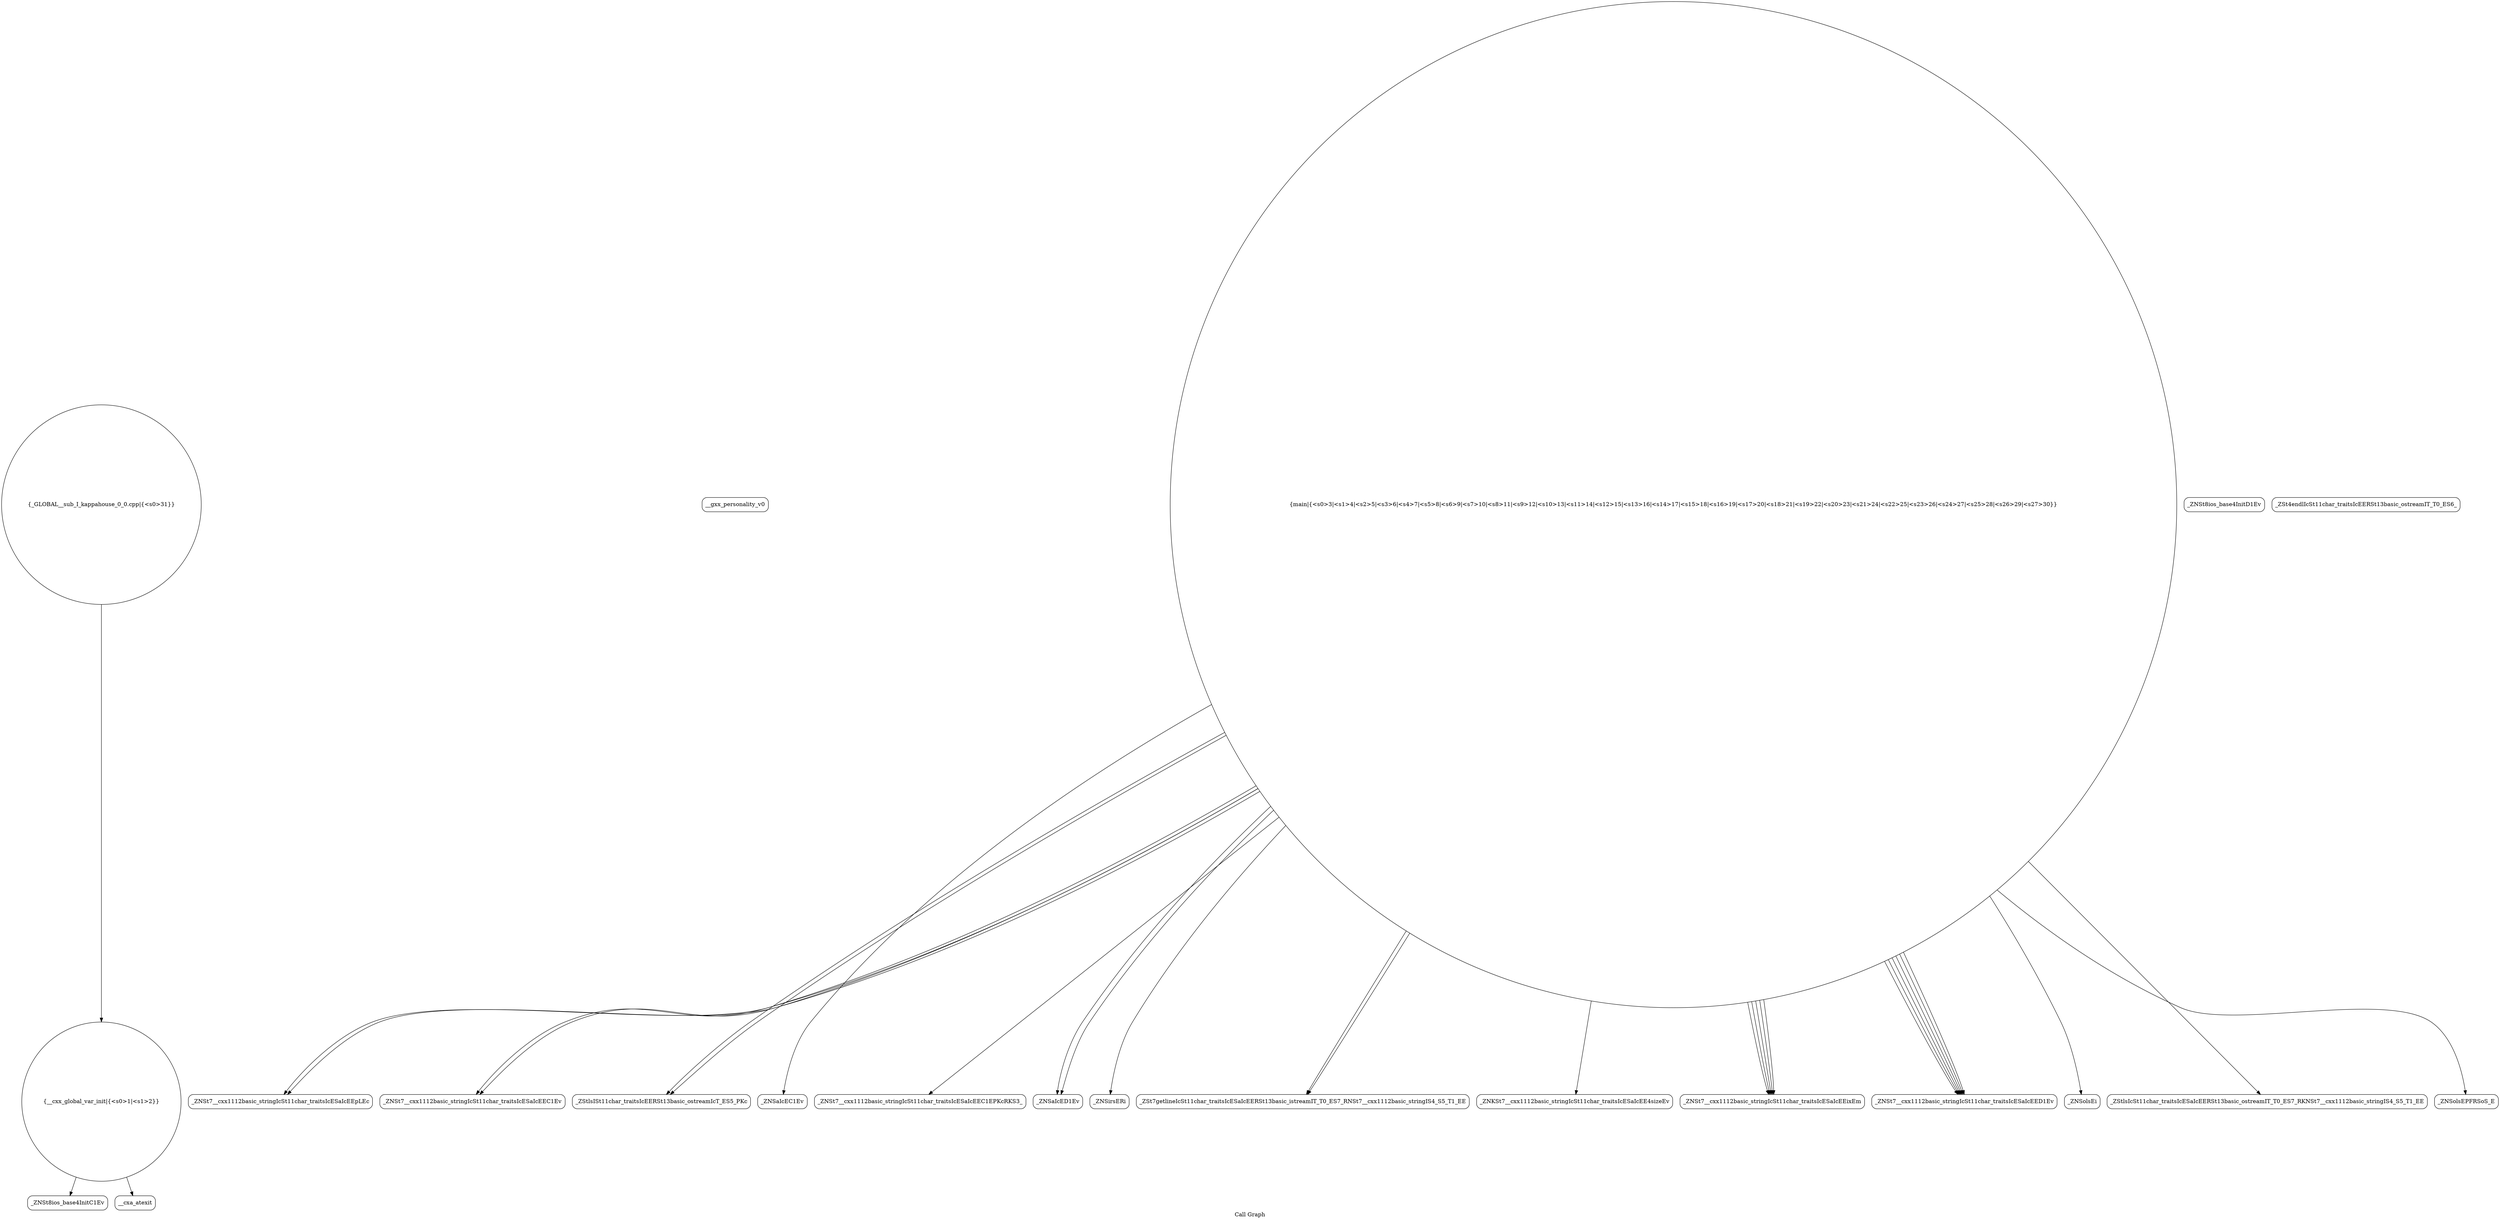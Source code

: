digraph "Call Graph" {
	label="Call Graph";

	Node0x564dc83892a0 [shape=record,shape=circle,label="{__cxx_global_var_init|{<s0>1|<s1>2}}"];
	Node0x564dc83892a0:s0 -> Node0x564dc8389320[color=black];
	Node0x564dc83892a0:s1 -> Node0x564dc83beae0[color=black];
	Node0x564dc83bece0 [shape=record,shape=Mrecord,label="{__gxx_personality_v0}"];
	Node0x564dc83bf060 [shape=record,shape=Mrecord,label="{_ZNSt7__cxx1112basic_stringIcSt11char_traitsIcESaIcEEpLEc}"];
	Node0x564dc83bf3e0 [shape=record,shape=circle,label="{_GLOBAL__sub_I_kappahouse_0_0.cpp|{<s0>31}}"];
	Node0x564dc83bf3e0:s0 -> Node0x564dc83892a0[color=black];
	Node0x564dc83bea60 [shape=record,shape=Mrecord,label="{_ZNSt8ios_base4InitD1Ev}"];
	Node0x564dc83bede0 [shape=record,shape=Mrecord,label="{_ZNSt7__cxx1112basic_stringIcSt11char_traitsIcESaIcEEC1Ev}"];
	Node0x564dc83bf160 [shape=record,shape=Mrecord,label="{_ZStlsISt11char_traitsIcEERSt13basic_ostreamIcT_ES5_PKc}"];
	Node0x564dc83beb60 [shape=record,shape=circle,label="{main|{<s0>3|<s1>4|<s2>5|<s3>6|<s4>7|<s5>8|<s6>9|<s7>10|<s8>11|<s9>12|<s10>13|<s11>14|<s12>15|<s13>16|<s14>17|<s15>18|<s16>19|<s17>20|<s18>21|<s19>22|<s20>23|<s21>24|<s22>25|<s23>26|<s24>27|<s25>28|<s26>29|<s27>30}}"];
	Node0x564dc83beb60:s0 -> Node0x564dc83bebe0[color=black];
	Node0x564dc83beb60:s1 -> Node0x564dc83bec60[color=black];
	Node0x564dc83beb60:s2 -> Node0x564dc83bed60[color=black];
	Node0x564dc83beb60:s3 -> Node0x564dc83bede0[color=black];
	Node0x564dc83beb60:s4 -> Node0x564dc83bee60[color=black];
	Node0x564dc83beb60:s5 -> Node0x564dc83beee0[color=black];
	Node0x564dc83beb60:s6 -> Node0x564dc83beee0[color=black];
	Node0x564dc83beb60:s7 -> Node0x564dc83bede0[color=black];
	Node0x564dc83beb60:s8 -> Node0x564dc83bef60[color=black];
	Node0x564dc83beb60:s9 -> Node0x564dc83befe0[color=black];
	Node0x564dc83beb60:s10 -> Node0x564dc83befe0[color=black];
	Node0x564dc83beb60:s11 -> Node0x564dc83befe0[color=black];
	Node0x564dc83beb60:s12 -> Node0x564dc83befe0[color=black];
	Node0x564dc83beb60:s13 -> Node0x564dc83bf060[color=black];
	Node0x564dc83beb60:s14 -> Node0x564dc83bed60[color=black];
	Node0x564dc83beb60:s15 -> Node0x564dc83bf360[color=black];
	Node0x564dc83beb60:s16 -> Node0x564dc83befe0[color=black];
	Node0x564dc83beb60:s17 -> Node0x564dc83bf060[color=black];
	Node0x564dc83beb60:s18 -> Node0x564dc83bf160[color=black];
	Node0x564dc83beb60:s19 -> Node0x564dc83bf1e0[color=black];
	Node0x564dc83beb60:s20 -> Node0x564dc83bf160[color=black];
	Node0x564dc83beb60:s21 -> Node0x564dc83bf0e0[color=black];
	Node0x564dc83beb60:s22 -> Node0x564dc83bf260[color=black];
	Node0x564dc83beb60:s23 -> Node0x564dc83bf360[color=black];
	Node0x564dc83beb60:s24 -> Node0x564dc83bf360[color=black];
	Node0x564dc83beb60:s25 -> Node0x564dc83bf360[color=black];
	Node0x564dc83beb60:s26 -> Node0x564dc83bf360[color=black];
	Node0x564dc83beb60:s27 -> Node0x564dc83bf360[color=black];
	Node0x564dc83beee0 [shape=record,shape=Mrecord,label="{_ZSt7getlineIcSt11char_traitsIcESaIcEERSt13basic_istreamIT_T0_ES7_RNSt7__cxx1112basic_stringIS4_S5_T1_EE}"];
	Node0x564dc83bf260 [shape=record,shape=Mrecord,label="{_ZNSolsEPFRSoS_E}"];
	Node0x564dc83bec60 [shape=record,shape=Mrecord,label="{_ZNSt7__cxx1112basic_stringIcSt11char_traitsIcESaIcEEC1EPKcRKS3_}"];
	Node0x564dc83befe0 [shape=record,shape=Mrecord,label="{_ZNSt7__cxx1112basic_stringIcSt11char_traitsIcESaIcEEixEm}"];
	Node0x564dc83bf360 [shape=record,shape=Mrecord,label="{_ZNSt7__cxx1112basic_stringIcSt11char_traitsIcESaIcEED1Ev}"];
	Node0x564dc8389320 [shape=record,shape=Mrecord,label="{_ZNSt8ios_base4InitC1Ev}"];
	Node0x564dc83bed60 [shape=record,shape=Mrecord,label="{_ZNSaIcED1Ev}"];
	Node0x564dc83bf0e0 [shape=record,shape=Mrecord,label="{_ZStlsIcSt11char_traitsIcESaIcEERSt13basic_ostreamIT_T0_ES7_RKNSt7__cxx1112basic_stringIS4_S5_T1_EE}"];
	Node0x564dc83beae0 [shape=record,shape=Mrecord,label="{__cxa_atexit}"];
	Node0x564dc83bee60 [shape=record,shape=Mrecord,label="{_ZNSirsERi}"];
	Node0x564dc83bf1e0 [shape=record,shape=Mrecord,label="{_ZNSolsEi}"];
	Node0x564dc83bebe0 [shape=record,shape=Mrecord,label="{_ZNSaIcEC1Ev}"];
	Node0x564dc83bef60 [shape=record,shape=Mrecord,label="{_ZNKSt7__cxx1112basic_stringIcSt11char_traitsIcESaIcEE4sizeEv}"];
	Node0x564dc83bf2e0 [shape=record,shape=Mrecord,label="{_ZSt4endlIcSt11char_traitsIcEERSt13basic_ostreamIT_T0_ES6_}"];
}
